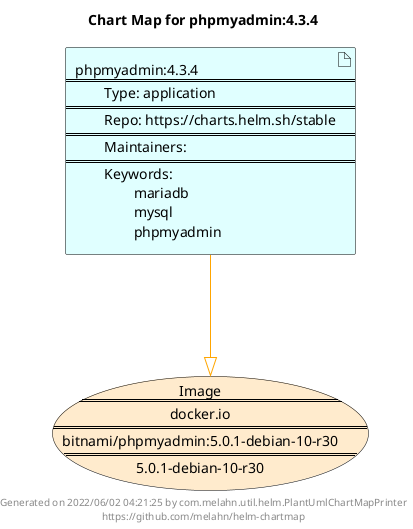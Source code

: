 @startuml
skinparam linetype ortho
skinparam backgroundColor white
skinparam usecaseBorderColor black
skinparam usecaseArrowColor LightSlateGray
skinparam artifactBorderColor black
skinparam artifactArrowColor LightSlateGray

title Chart Map for phpmyadmin:4.3.4

'There is one referenced Helm Chart
artifact "phpmyadmin:4.3.4\n====\n\tType: application\n====\n\tRepo: https://charts.helm.sh/stable\n====\n\tMaintainers: \n====\n\tKeywords: \n\t\tmariadb\n\t\tmysql\n\t\tphpmyadmin" as phpmyadmin_4_3_4 #LightCyan

'There is one referenced Docker Image
usecase "Image\n====\ndocker.io\n====\nbitnami/phpmyadmin:5.0.1-debian-10-r30\n====\n5.0.1-debian-10-r30" as docker_io_bitnami_phpmyadmin_5_0_1_debian_10_r30 #BlanchedAlmond

'Chart Dependencies
phpmyadmin_4_3_4--[#orange]-|>docker_io_bitnami_phpmyadmin_5_0_1_debian_10_r30

center footer Generated on 2022/06/02 04:21:25 by com.melahn.util.helm.PlantUmlChartMapPrinter\nhttps://github.com/melahn/helm-chartmap
@enduml
